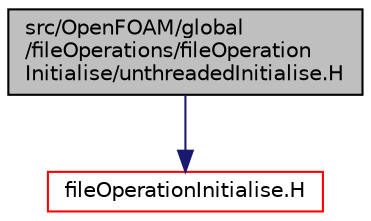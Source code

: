 digraph "src/OpenFOAM/global/fileOperations/fileOperationInitialise/unthreadedInitialise.H"
{
  bgcolor="transparent";
  edge [fontname="Helvetica",fontsize="10",labelfontname="Helvetica",labelfontsize="10"];
  node [fontname="Helvetica",fontsize="10",shape=record];
  Node1 [label="src/OpenFOAM/global\l/fileOperations/fileOperation\lInitialise/unthreadedInitialise.H",height=0.2,width=0.4,color="black", fillcolor="grey75", style="filled" fontcolor="black"];
  Node1 -> Node2 [color="midnightblue",fontsize="10",style="solid",fontname="Helvetica"];
  Node2 [label="fileOperationInitialise.H",height=0.2,width=0.4,color="red",URL="$fileOperationInitialise_8H.html"];
}
